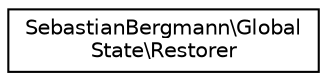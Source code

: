 digraph "Graphical Class Hierarchy"
{
  edge [fontname="Helvetica",fontsize="10",labelfontname="Helvetica",labelfontsize="10"];
  node [fontname="Helvetica",fontsize="10",shape=record];
  rankdir="LR";
  Node0 [label="SebastianBergmann\\Global\lState\\Restorer",height=0.2,width=0.4,color="black", fillcolor="white", style="filled",URL="$classSebastianBergmann_1_1GlobalState_1_1Restorer.html"];
}
